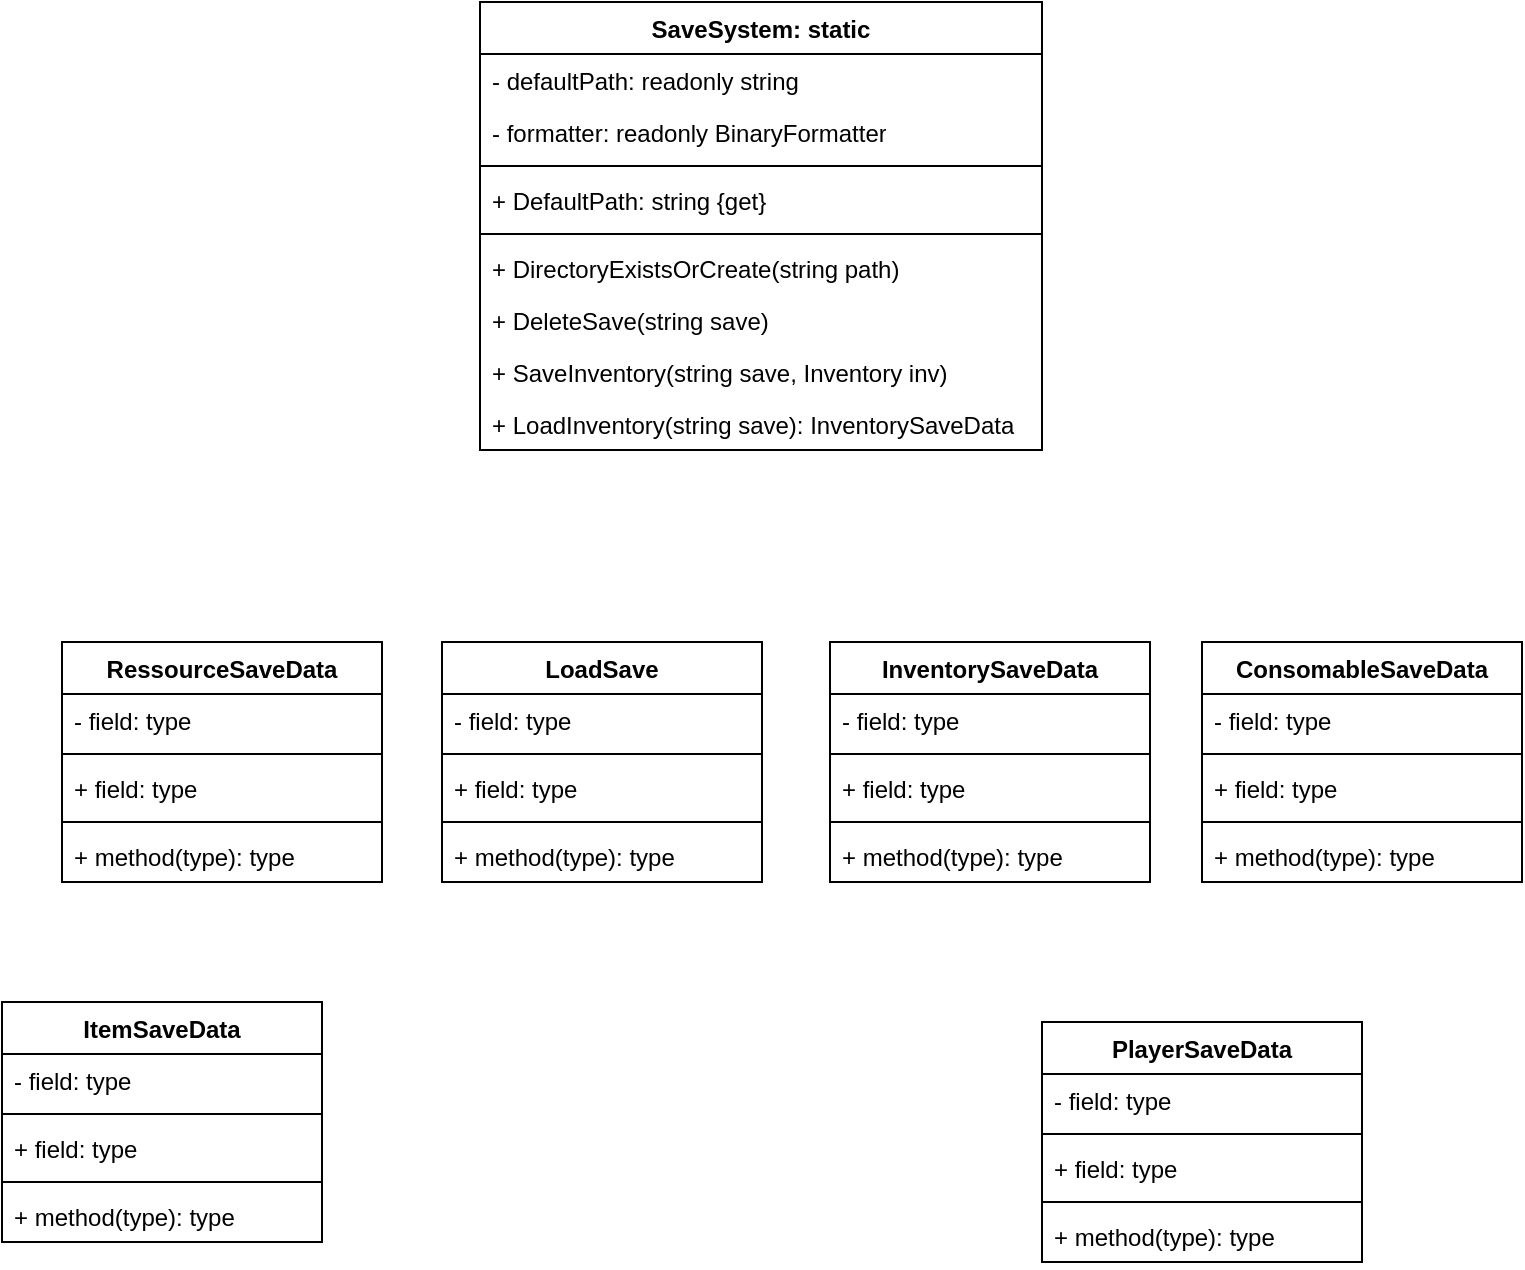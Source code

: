 <mxfile version="24.7.8">
  <diagram name="Save" id="L048hsaMPENTJ53aCuc8">
    <mxGraphModel dx="954" dy="567" grid="1" gridSize="10" guides="1" tooltips="1" connect="1" arrows="1" fold="1" page="1" pageScale="1" pageWidth="827" pageHeight="1169" math="0" shadow="0">
      <root>
        <mxCell id="0" />
        <mxCell id="1" parent="0" />
        <mxCell id="sADjj1UEMNZOa19zWuti-1" value="SaveSystem: static" style="swimlane;fontStyle=1;align=center;verticalAlign=top;childLayout=stackLayout;horizontal=1;startSize=26;horizontalStack=0;resizeParent=1;resizeParentMax=0;resizeLast=0;collapsible=1;marginBottom=0;whiteSpace=wrap;html=1;" vertex="1" parent="1">
          <mxGeometry x="279" width="281" height="224" as="geometry" />
        </mxCell>
        <mxCell id="sADjj1UEMNZOa19zWuti-2" value="- defaultPath: readonly string" style="text;strokeColor=none;fillColor=none;align=left;verticalAlign=top;spacingLeft=4;spacingRight=4;overflow=hidden;rotatable=0;points=[[0,0.5],[1,0.5]];portConstraint=eastwest;whiteSpace=wrap;html=1;" vertex="1" parent="sADjj1UEMNZOa19zWuti-1">
          <mxGeometry y="26" width="281" height="26" as="geometry" />
        </mxCell>
        <mxCell id="sADjj1UEMNZOa19zWuti-43" value="- formatter: readonly BinaryFormatter" style="text;strokeColor=none;fillColor=none;align=left;verticalAlign=top;spacingLeft=4;spacingRight=4;overflow=hidden;rotatable=0;points=[[0,0.5],[1,0.5]];portConstraint=eastwest;whiteSpace=wrap;html=1;" vertex="1" parent="sADjj1UEMNZOa19zWuti-1">
          <mxGeometry y="52" width="281" height="26" as="geometry" />
        </mxCell>
        <mxCell id="sADjj1UEMNZOa19zWuti-5" value="" style="line;strokeWidth=1;fillColor=none;align=left;verticalAlign=middle;spacingTop=-1;spacingLeft=3;spacingRight=3;rotatable=0;labelPosition=right;points=[];portConstraint=eastwest;strokeColor=inherit;" vertex="1" parent="sADjj1UEMNZOa19zWuti-1">
          <mxGeometry y="78" width="281" height="8" as="geometry" />
        </mxCell>
        <mxCell id="sADjj1UEMNZOa19zWuti-6" value="+ DefaultPath: string {get}" style="text;strokeColor=none;fillColor=none;align=left;verticalAlign=top;spacingLeft=4;spacingRight=4;overflow=hidden;rotatable=0;points=[[0,0.5],[1,0.5]];portConstraint=eastwest;whiteSpace=wrap;html=1;" vertex="1" parent="sADjj1UEMNZOa19zWuti-1">
          <mxGeometry y="86" width="281" height="26" as="geometry" />
        </mxCell>
        <mxCell id="sADjj1UEMNZOa19zWuti-3" value="" style="line;strokeWidth=1;fillColor=none;align=left;verticalAlign=middle;spacingTop=-1;spacingLeft=3;spacingRight=3;rotatable=0;labelPosition=right;points=[];portConstraint=eastwest;strokeColor=inherit;" vertex="1" parent="sADjj1UEMNZOa19zWuti-1">
          <mxGeometry y="112" width="281" height="8" as="geometry" />
        </mxCell>
        <mxCell id="sADjj1UEMNZOa19zWuti-4" value="+ DirectoryExistsOrCreate(string path)" style="text;strokeColor=none;fillColor=none;align=left;verticalAlign=top;spacingLeft=4;spacingRight=4;overflow=hidden;rotatable=0;points=[[0,0.5],[1,0.5]];portConstraint=eastwest;whiteSpace=wrap;html=1;" vertex="1" parent="sADjj1UEMNZOa19zWuti-1">
          <mxGeometry y="120" width="281" height="26" as="geometry" />
        </mxCell>
        <mxCell id="sADjj1UEMNZOa19zWuti-45" value="+ DeleteSave(string save)" style="text;strokeColor=none;fillColor=none;align=left;verticalAlign=top;spacingLeft=4;spacingRight=4;overflow=hidden;rotatable=0;points=[[0,0.5],[1,0.5]];portConstraint=eastwest;whiteSpace=wrap;html=1;" vertex="1" parent="sADjj1UEMNZOa19zWuti-1">
          <mxGeometry y="146" width="281" height="26" as="geometry" />
        </mxCell>
        <mxCell id="sADjj1UEMNZOa19zWuti-44" value="+ SaveInventory(string save, Inventory inv)" style="text;strokeColor=none;fillColor=none;align=left;verticalAlign=top;spacingLeft=4;spacingRight=4;overflow=hidden;rotatable=0;points=[[0,0.5],[1,0.5]];portConstraint=eastwest;whiteSpace=wrap;html=1;" vertex="1" parent="sADjj1UEMNZOa19zWuti-1">
          <mxGeometry y="172" width="281" height="26" as="geometry" />
        </mxCell>
        <mxCell id="sADjj1UEMNZOa19zWuti-46" value="+ LoadInventory(string save):&amp;nbsp;InventorySaveData" style="text;strokeColor=none;fillColor=none;align=left;verticalAlign=top;spacingLeft=4;spacingRight=4;overflow=hidden;rotatable=0;points=[[0,0.5],[1,0.5]];portConstraint=eastwest;whiteSpace=wrap;html=1;" vertex="1" parent="sADjj1UEMNZOa19zWuti-1">
          <mxGeometry y="198" width="281" height="26" as="geometry" />
        </mxCell>
        <mxCell id="sADjj1UEMNZOa19zWuti-7" value="RessourceSaveData" style="swimlane;fontStyle=1;align=center;verticalAlign=top;childLayout=stackLayout;horizontal=1;startSize=26;horizontalStack=0;resizeParent=1;resizeParentMax=0;resizeLast=0;collapsible=1;marginBottom=0;whiteSpace=wrap;html=1;" vertex="1" parent="1">
          <mxGeometry x="70" y="320" width="160" height="120" as="geometry" />
        </mxCell>
        <mxCell id="sADjj1UEMNZOa19zWuti-8" value="- field: type" style="text;strokeColor=none;fillColor=none;align=left;verticalAlign=top;spacingLeft=4;spacingRight=4;overflow=hidden;rotatable=0;points=[[0,0.5],[1,0.5]];portConstraint=eastwest;whiteSpace=wrap;html=1;" vertex="1" parent="sADjj1UEMNZOa19zWuti-7">
          <mxGeometry y="26" width="160" height="26" as="geometry" />
        </mxCell>
        <mxCell id="sADjj1UEMNZOa19zWuti-9" value="" style="line;strokeWidth=1;fillColor=none;align=left;verticalAlign=middle;spacingTop=-1;spacingLeft=3;spacingRight=3;rotatable=0;labelPosition=right;points=[];portConstraint=eastwest;strokeColor=inherit;" vertex="1" parent="sADjj1UEMNZOa19zWuti-7">
          <mxGeometry y="52" width="160" height="8" as="geometry" />
        </mxCell>
        <mxCell id="sADjj1UEMNZOa19zWuti-10" value="+ field: type" style="text;strokeColor=none;fillColor=none;align=left;verticalAlign=top;spacingLeft=4;spacingRight=4;overflow=hidden;rotatable=0;points=[[0,0.5],[1,0.5]];portConstraint=eastwest;whiteSpace=wrap;html=1;" vertex="1" parent="sADjj1UEMNZOa19zWuti-7">
          <mxGeometry y="60" width="160" height="26" as="geometry" />
        </mxCell>
        <mxCell id="sADjj1UEMNZOa19zWuti-11" value="" style="line;strokeWidth=1;fillColor=none;align=left;verticalAlign=middle;spacingTop=-1;spacingLeft=3;spacingRight=3;rotatable=0;labelPosition=right;points=[];portConstraint=eastwest;strokeColor=inherit;" vertex="1" parent="sADjj1UEMNZOa19zWuti-7">
          <mxGeometry y="86" width="160" height="8" as="geometry" />
        </mxCell>
        <mxCell id="sADjj1UEMNZOa19zWuti-12" value="+ method(type): type" style="text;strokeColor=none;fillColor=none;align=left;verticalAlign=top;spacingLeft=4;spacingRight=4;overflow=hidden;rotatable=0;points=[[0,0.5],[1,0.5]];portConstraint=eastwest;whiteSpace=wrap;html=1;" vertex="1" parent="sADjj1UEMNZOa19zWuti-7">
          <mxGeometry y="94" width="160" height="26" as="geometry" />
        </mxCell>
        <mxCell id="sADjj1UEMNZOa19zWuti-13" value="LoadSave" style="swimlane;fontStyle=1;align=center;verticalAlign=top;childLayout=stackLayout;horizontal=1;startSize=26;horizontalStack=0;resizeParent=1;resizeParentMax=0;resizeLast=0;collapsible=1;marginBottom=0;whiteSpace=wrap;html=1;" vertex="1" parent="1">
          <mxGeometry x="260" y="320" width="160" height="120" as="geometry" />
        </mxCell>
        <mxCell id="sADjj1UEMNZOa19zWuti-14" value="- field: type" style="text;strokeColor=none;fillColor=none;align=left;verticalAlign=top;spacingLeft=4;spacingRight=4;overflow=hidden;rotatable=0;points=[[0,0.5],[1,0.5]];portConstraint=eastwest;whiteSpace=wrap;html=1;" vertex="1" parent="sADjj1UEMNZOa19zWuti-13">
          <mxGeometry y="26" width="160" height="26" as="geometry" />
        </mxCell>
        <mxCell id="sADjj1UEMNZOa19zWuti-15" value="" style="line;strokeWidth=1;fillColor=none;align=left;verticalAlign=middle;spacingTop=-1;spacingLeft=3;spacingRight=3;rotatable=0;labelPosition=right;points=[];portConstraint=eastwest;strokeColor=inherit;" vertex="1" parent="sADjj1UEMNZOa19zWuti-13">
          <mxGeometry y="52" width="160" height="8" as="geometry" />
        </mxCell>
        <mxCell id="sADjj1UEMNZOa19zWuti-16" value="+ field: type" style="text;strokeColor=none;fillColor=none;align=left;verticalAlign=top;spacingLeft=4;spacingRight=4;overflow=hidden;rotatable=0;points=[[0,0.5],[1,0.5]];portConstraint=eastwest;whiteSpace=wrap;html=1;" vertex="1" parent="sADjj1UEMNZOa19zWuti-13">
          <mxGeometry y="60" width="160" height="26" as="geometry" />
        </mxCell>
        <mxCell id="sADjj1UEMNZOa19zWuti-17" value="" style="line;strokeWidth=1;fillColor=none;align=left;verticalAlign=middle;spacingTop=-1;spacingLeft=3;spacingRight=3;rotatable=0;labelPosition=right;points=[];portConstraint=eastwest;strokeColor=inherit;" vertex="1" parent="sADjj1UEMNZOa19zWuti-13">
          <mxGeometry y="86" width="160" height="8" as="geometry" />
        </mxCell>
        <mxCell id="sADjj1UEMNZOa19zWuti-18" value="+ method(type): type" style="text;strokeColor=none;fillColor=none;align=left;verticalAlign=top;spacingLeft=4;spacingRight=4;overflow=hidden;rotatable=0;points=[[0,0.5],[1,0.5]];portConstraint=eastwest;whiteSpace=wrap;html=1;" vertex="1" parent="sADjj1UEMNZOa19zWuti-13">
          <mxGeometry y="94" width="160" height="26" as="geometry" />
        </mxCell>
        <mxCell id="sADjj1UEMNZOa19zWuti-19" value="InventorySaveData" style="swimlane;fontStyle=1;align=center;verticalAlign=top;childLayout=stackLayout;horizontal=1;startSize=26;horizontalStack=0;resizeParent=1;resizeParentMax=0;resizeLast=0;collapsible=1;marginBottom=0;whiteSpace=wrap;html=1;" vertex="1" parent="1">
          <mxGeometry x="454" y="320" width="160" height="120" as="geometry" />
        </mxCell>
        <mxCell id="sADjj1UEMNZOa19zWuti-20" value="- field: type" style="text;strokeColor=none;fillColor=none;align=left;verticalAlign=top;spacingLeft=4;spacingRight=4;overflow=hidden;rotatable=0;points=[[0,0.5],[1,0.5]];portConstraint=eastwest;whiteSpace=wrap;html=1;" vertex="1" parent="sADjj1UEMNZOa19zWuti-19">
          <mxGeometry y="26" width="160" height="26" as="geometry" />
        </mxCell>
        <mxCell id="sADjj1UEMNZOa19zWuti-21" value="" style="line;strokeWidth=1;fillColor=none;align=left;verticalAlign=middle;spacingTop=-1;spacingLeft=3;spacingRight=3;rotatable=0;labelPosition=right;points=[];portConstraint=eastwest;strokeColor=inherit;" vertex="1" parent="sADjj1UEMNZOa19zWuti-19">
          <mxGeometry y="52" width="160" height="8" as="geometry" />
        </mxCell>
        <mxCell id="sADjj1UEMNZOa19zWuti-22" value="+ field: type" style="text;strokeColor=none;fillColor=none;align=left;verticalAlign=top;spacingLeft=4;spacingRight=4;overflow=hidden;rotatable=0;points=[[0,0.5],[1,0.5]];portConstraint=eastwest;whiteSpace=wrap;html=1;" vertex="1" parent="sADjj1UEMNZOa19zWuti-19">
          <mxGeometry y="60" width="160" height="26" as="geometry" />
        </mxCell>
        <mxCell id="sADjj1UEMNZOa19zWuti-23" value="" style="line;strokeWidth=1;fillColor=none;align=left;verticalAlign=middle;spacingTop=-1;spacingLeft=3;spacingRight=3;rotatable=0;labelPosition=right;points=[];portConstraint=eastwest;strokeColor=inherit;" vertex="1" parent="sADjj1UEMNZOa19zWuti-19">
          <mxGeometry y="86" width="160" height="8" as="geometry" />
        </mxCell>
        <mxCell id="sADjj1UEMNZOa19zWuti-24" value="+ method(type): type" style="text;strokeColor=none;fillColor=none;align=left;verticalAlign=top;spacingLeft=4;spacingRight=4;overflow=hidden;rotatable=0;points=[[0,0.5],[1,0.5]];portConstraint=eastwest;whiteSpace=wrap;html=1;" vertex="1" parent="sADjj1UEMNZOa19zWuti-19">
          <mxGeometry y="94" width="160" height="26" as="geometry" />
        </mxCell>
        <mxCell id="sADjj1UEMNZOa19zWuti-25" value="ConsomableSaveData" style="swimlane;fontStyle=1;align=center;verticalAlign=top;childLayout=stackLayout;horizontal=1;startSize=26;horizontalStack=0;resizeParent=1;resizeParentMax=0;resizeLast=0;collapsible=1;marginBottom=0;whiteSpace=wrap;html=1;" vertex="1" parent="1">
          <mxGeometry x="640" y="320" width="160" height="120" as="geometry" />
        </mxCell>
        <mxCell id="sADjj1UEMNZOa19zWuti-26" value="- field: type" style="text;strokeColor=none;fillColor=none;align=left;verticalAlign=top;spacingLeft=4;spacingRight=4;overflow=hidden;rotatable=0;points=[[0,0.5],[1,0.5]];portConstraint=eastwest;whiteSpace=wrap;html=1;" vertex="1" parent="sADjj1UEMNZOa19zWuti-25">
          <mxGeometry y="26" width="160" height="26" as="geometry" />
        </mxCell>
        <mxCell id="sADjj1UEMNZOa19zWuti-27" value="" style="line;strokeWidth=1;fillColor=none;align=left;verticalAlign=middle;spacingTop=-1;spacingLeft=3;spacingRight=3;rotatable=0;labelPosition=right;points=[];portConstraint=eastwest;strokeColor=inherit;" vertex="1" parent="sADjj1UEMNZOa19zWuti-25">
          <mxGeometry y="52" width="160" height="8" as="geometry" />
        </mxCell>
        <mxCell id="sADjj1UEMNZOa19zWuti-28" value="+ field: type" style="text;strokeColor=none;fillColor=none;align=left;verticalAlign=top;spacingLeft=4;spacingRight=4;overflow=hidden;rotatable=0;points=[[0,0.5],[1,0.5]];portConstraint=eastwest;whiteSpace=wrap;html=1;" vertex="1" parent="sADjj1UEMNZOa19zWuti-25">
          <mxGeometry y="60" width="160" height="26" as="geometry" />
        </mxCell>
        <mxCell id="sADjj1UEMNZOa19zWuti-29" value="" style="line;strokeWidth=1;fillColor=none;align=left;verticalAlign=middle;spacingTop=-1;spacingLeft=3;spacingRight=3;rotatable=0;labelPosition=right;points=[];portConstraint=eastwest;strokeColor=inherit;" vertex="1" parent="sADjj1UEMNZOa19zWuti-25">
          <mxGeometry y="86" width="160" height="8" as="geometry" />
        </mxCell>
        <mxCell id="sADjj1UEMNZOa19zWuti-30" value="+ method(type): type" style="text;strokeColor=none;fillColor=none;align=left;verticalAlign=top;spacingLeft=4;spacingRight=4;overflow=hidden;rotatable=0;points=[[0,0.5],[1,0.5]];portConstraint=eastwest;whiteSpace=wrap;html=1;" vertex="1" parent="sADjj1UEMNZOa19zWuti-25">
          <mxGeometry y="94" width="160" height="26" as="geometry" />
        </mxCell>
        <mxCell id="sADjj1UEMNZOa19zWuti-31" value="PlayerSaveData" style="swimlane;fontStyle=1;align=center;verticalAlign=top;childLayout=stackLayout;horizontal=1;startSize=26;horizontalStack=0;resizeParent=1;resizeParentMax=0;resizeLast=0;collapsible=1;marginBottom=0;whiteSpace=wrap;html=1;" vertex="1" parent="1">
          <mxGeometry x="560" y="510" width="160" height="120" as="geometry" />
        </mxCell>
        <mxCell id="sADjj1UEMNZOa19zWuti-32" value="- field: type" style="text;strokeColor=none;fillColor=none;align=left;verticalAlign=top;spacingLeft=4;spacingRight=4;overflow=hidden;rotatable=0;points=[[0,0.5],[1,0.5]];portConstraint=eastwest;whiteSpace=wrap;html=1;" vertex="1" parent="sADjj1UEMNZOa19zWuti-31">
          <mxGeometry y="26" width="160" height="26" as="geometry" />
        </mxCell>
        <mxCell id="sADjj1UEMNZOa19zWuti-33" value="" style="line;strokeWidth=1;fillColor=none;align=left;verticalAlign=middle;spacingTop=-1;spacingLeft=3;spacingRight=3;rotatable=0;labelPosition=right;points=[];portConstraint=eastwest;strokeColor=inherit;" vertex="1" parent="sADjj1UEMNZOa19zWuti-31">
          <mxGeometry y="52" width="160" height="8" as="geometry" />
        </mxCell>
        <mxCell id="sADjj1UEMNZOa19zWuti-34" value="+ field: type" style="text;strokeColor=none;fillColor=none;align=left;verticalAlign=top;spacingLeft=4;spacingRight=4;overflow=hidden;rotatable=0;points=[[0,0.5],[1,0.5]];portConstraint=eastwest;whiteSpace=wrap;html=1;" vertex="1" parent="sADjj1UEMNZOa19zWuti-31">
          <mxGeometry y="60" width="160" height="26" as="geometry" />
        </mxCell>
        <mxCell id="sADjj1UEMNZOa19zWuti-35" value="" style="line;strokeWidth=1;fillColor=none;align=left;verticalAlign=middle;spacingTop=-1;spacingLeft=3;spacingRight=3;rotatable=0;labelPosition=right;points=[];portConstraint=eastwest;strokeColor=inherit;" vertex="1" parent="sADjj1UEMNZOa19zWuti-31">
          <mxGeometry y="86" width="160" height="8" as="geometry" />
        </mxCell>
        <mxCell id="sADjj1UEMNZOa19zWuti-36" value="+ method(type): type" style="text;strokeColor=none;fillColor=none;align=left;verticalAlign=top;spacingLeft=4;spacingRight=4;overflow=hidden;rotatable=0;points=[[0,0.5],[1,0.5]];portConstraint=eastwest;whiteSpace=wrap;html=1;" vertex="1" parent="sADjj1UEMNZOa19zWuti-31">
          <mxGeometry y="94" width="160" height="26" as="geometry" />
        </mxCell>
        <mxCell id="sADjj1UEMNZOa19zWuti-37" value="ItemSaveData" style="swimlane;fontStyle=1;align=center;verticalAlign=top;childLayout=stackLayout;horizontal=1;startSize=26;horizontalStack=0;resizeParent=1;resizeParentMax=0;resizeLast=0;collapsible=1;marginBottom=0;whiteSpace=wrap;html=1;" vertex="1" parent="1">
          <mxGeometry x="40" y="500" width="160" height="120" as="geometry" />
        </mxCell>
        <mxCell id="sADjj1UEMNZOa19zWuti-38" value="- field: type" style="text;strokeColor=none;fillColor=none;align=left;verticalAlign=top;spacingLeft=4;spacingRight=4;overflow=hidden;rotatable=0;points=[[0,0.5],[1,0.5]];portConstraint=eastwest;whiteSpace=wrap;html=1;" vertex="1" parent="sADjj1UEMNZOa19zWuti-37">
          <mxGeometry y="26" width="160" height="26" as="geometry" />
        </mxCell>
        <mxCell id="sADjj1UEMNZOa19zWuti-39" value="" style="line;strokeWidth=1;fillColor=none;align=left;verticalAlign=middle;spacingTop=-1;spacingLeft=3;spacingRight=3;rotatable=0;labelPosition=right;points=[];portConstraint=eastwest;strokeColor=inherit;" vertex="1" parent="sADjj1UEMNZOa19zWuti-37">
          <mxGeometry y="52" width="160" height="8" as="geometry" />
        </mxCell>
        <mxCell id="sADjj1UEMNZOa19zWuti-40" value="+ field: type" style="text;strokeColor=none;fillColor=none;align=left;verticalAlign=top;spacingLeft=4;spacingRight=4;overflow=hidden;rotatable=0;points=[[0,0.5],[1,0.5]];portConstraint=eastwest;whiteSpace=wrap;html=1;" vertex="1" parent="sADjj1UEMNZOa19zWuti-37">
          <mxGeometry y="60" width="160" height="26" as="geometry" />
        </mxCell>
        <mxCell id="sADjj1UEMNZOa19zWuti-41" value="" style="line;strokeWidth=1;fillColor=none;align=left;verticalAlign=middle;spacingTop=-1;spacingLeft=3;spacingRight=3;rotatable=0;labelPosition=right;points=[];portConstraint=eastwest;strokeColor=inherit;" vertex="1" parent="sADjj1UEMNZOa19zWuti-37">
          <mxGeometry y="86" width="160" height="8" as="geometry" />
        </mxCell>
        <mxCell id="sADjj1UEMNZOa19zWuti-42" value="+ method(type): type" style="text;strokeColor=none;fillColor=none;align=left;verticalAlign=top;spacingLeft=4;spacingRight=4;overflow=hidden;rotatable=0;points=[[0,0.5],[1,0.5]];portConstraint=eastwest;whiteSpace=wrap;html=1;" vertex="1" parent="sADjj1UEMNZOa19zWuti-37">
          <mxGeometry y="94" width="160" height="26" as="geometry" />
        </mxCell>
      </root>
    </mxGraphModel>
  </diagram>
</mxfile>
